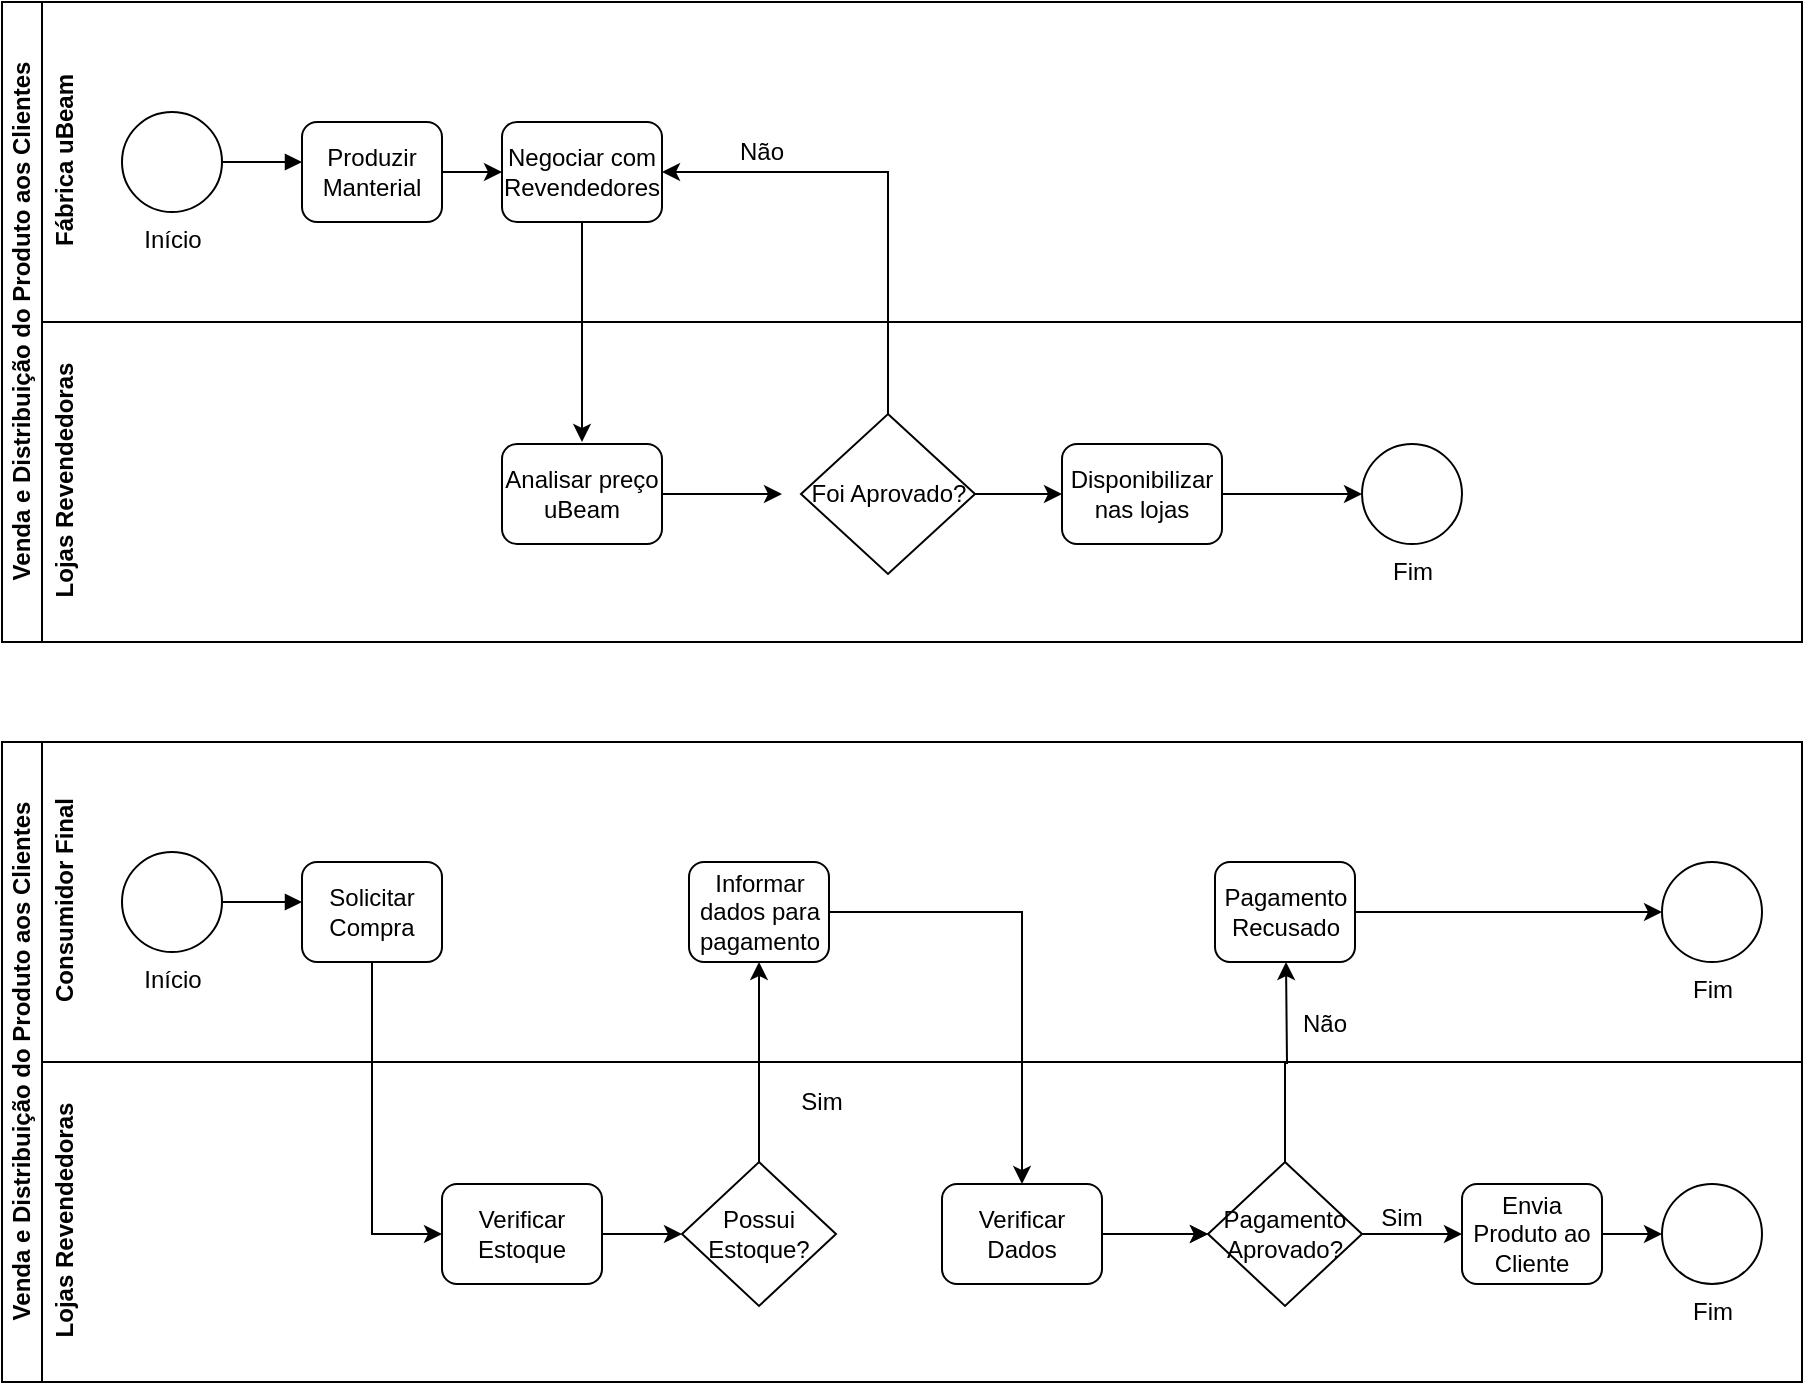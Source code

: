 <mxfile version="10.8.0" type="github"><diagram id="egW5cquMV6hDBiPv7eP9" name="Page-1"><mxGraphModel dx="754" dy="708" grid="1" gridSize="10" guides="1" tooltips="1" connect="1" arrows="1" fold="1" page="1" pageScale="1" pageWidth="827" pageHeight="1169" math="0" shadow="0"><root><mxCell id="0"/><mxCell id="1" parent="0"/><mxCell id="uTv0AWesnZ6avXB8Ryf4-2" value="&lt;span&gt;Venda e Distribuição do Produto aos Clientes&lt;/span&gt;" style="swimlane;html=1;horizontal=0;startSize=20;" parent="1" vertex="1"><mxGeometry x="20" y="20" width="900" height="320" as="geometry"/></mxCell><mxCell id="uTv0AWesnZ6avXB8Ryf4-5" value="Lojas Revendedoras" style="swimlane;html=1;horizontal=0;swimlaneLine=0;" parent="uTv0AWesnZ6avXB8Ryf4-2" vertex="1"><mxGeometry x="20" y="160" width="880" height="160" as="geometry"/></mxCell><mxCell id="uTv0AWesnZ6avXB8Ryf4-15" value="Analisar preço uBeam" style="shape=ext;rounded=1;html=1;whiteSpace=wrap;" parent="uTv0AWesnZ6avXB8Ryf4-5" vertex="1"><mxGeometry x="230" y="61" width="80" height="50" as="geometry"/></mxCell><mxCell id="uTv0AWesnZ6avXB8Ryf4-24" style="edgeStyle=orthogonalEdgeStyle;rounded=0;orthogonalLoop=1;jettySize=auto;html=1;exitX=1;exitY=0.5;exitDx=0;exitDy=0;entryX=0;entryY=0.5;entryDx=0;entryDy=0;" parent="uTv0AWesnZ6avXB8Ryf4-5" source="uTv0AWesnZ6avXB8Ryf4-17" target="uTv0AWesnZ6avXB8Ryf4-23" edge="1"><mxGeometry relative="1" as="geometry"/></mxCell><mxCell id="uTv0AWesnZ6avXB8Ryf4-17" value="Foi Aprovado?" style="rhombus;whiteSpace=wrap;html=1;" parent="uTv0AWesnZ6avXB8Ryf4-5" vertex="1"><mxGeometry x="379.5" y="46" width="87" height="80" as="geometry"/></mxCell><mxCell id="uTv0AWesnZ6avXB8Ryf4-27" style="edgeStyle=orthogonalEdgeStyle;rounded=0;orthogonalLoop=1;jettySize=auto;html=1;exitX=1;exitY=0.5;exitDx=0;exitDy=0;entryX=0;entryY=0.5;entryDx=0;entryDy=0;" parent="uTv0AWesnZ6avXB8Ryf4-5" source="uTv0AWesnZ6avXB8Ryf4-23" target="uTv0AWesnZ6avXB8Ryf4-26" edge="1"><mxGeometry relative="1" as="geometry"/></mxCell><mxCell id="uTv0AWesnZ6avXB8Ryf4-23" value="Disponibilizar nas lojas" style="shape=ext;rounded=1;html=1;whiteSpace=wrap;" parent="uTv0AWesnZ6avXB8Ryf4-5" vertex="1"><mxGeometry x="510" y="61" width="80" height="50" as="geometry"/></mxCell><mxCell id="uTv0AWesnZ6avXB8Ryf4-26" value="Fim" style="shape=mxgraph.bpmn.shape;html=1;verticalLabelPosition=bottom;labelBackgroundColor=#ffffff;verticalAlign=top;align=center;perimeter=ellipsePerimeter;outlineConnect=0;outline=standard;symbol=general;" parent="uTv0AWesnZ6avXB8Ryf4-5" vertex="1"><mxGeometry x="660" y="61" width="50" height="50" as="geometry"/></mxCell><mxCell id="uTv0AWesnZ6avXB8Ryf4-4" value="Fábrica uBeam" style="swimlane;html=1;horizontal=0;swimlaneLine=0;" parent="uTv0AWesnZ6avXB8Ryf4-2" vertex="1"><mxGeometry x="20" width="880" height="160" as="geometry"/></mxCell><mxCell id="uTv0AWesnZ6avXB8Ryf4-7" value="Início" style="shape=mxgraph.bpmn.shape;html=1;verticalLabelPosition=bottom;labelBackgroundColor=#ffffff;verticalAlign=top;align=center;perimeter=ellipsePerimeter;outlineConnect=0;outline=standard;symbol=general;" parent="uTv0AWesnZ6avXB8Ryf4-4" vertex="1"><mxGeometry x="40" y="55" width="50" height="50" as="geometry"/></mxCell><mxCell id="uTv0AWesnZ6avXB8Ryf4-8" value="" style="endArrow=block;endFill=1;endSize=6;html=1;" parent="uTv0AWesnZ6avXB8Ryf4-4" edge="1"><mxGeometry width="100" relative="1" as="geometry"><mxPoint x="90" y="80" as="sourcePoint"/><mxPoint x="130" y="80" as="targetPoint"/></mxGeometry></mxCell><mxCell id="uTv0AWesnZ6avXB8Ryf4-12" style="edgeStyle=orthogonalEdgeStyle;rounded=0;orthogonalLoop=1;jettySize=auto;html=1;exitX=1;exitY=0.5;exitDx=0;exitDy=0;entryX=0;entryY=0.5;entryDx=0;entryDy=0;" parent="uTv0AWesnZ6avXB8Ryf4-4" source="uTv0AWesnZ6avXB8Ryf4-9" target="uTv0AWesnZ6avXB8Ryf4-11" edge="1"><mxGeometry relative="1" as="geometry"/></mxCell><mxCell id="uTv0AWesnZ6avXB8Ryf4-9" value="Produzir Manterial" style="shape=ext;rounded=1;html=1;whiteSpace=wrap;" parent="uTv0AWesnZ6avXB8Ryf4-4" vertex="1"><mxGeometry x="130" y="60" width="70" height="50" as="geometry"/></mxCell><mxCell id="uTv0AWesnZ6avXB8Ryf4-11" value="Negociar com Revendedores" style="shape=ext;rounded=1;html=1;whiteSpace=wrap;" parent="uTv0AWesnZ6avXB8Ryf4-4" vertex="1"><mxGeometry x="230" y="60" width="80" height="50" as="geometry"/></mxCell><mxCell id="uTv0AWesnZ6avXB8Ryf4-20" value="Não" style="text;html=1;strokeColor=none;fillColor=none;align=center;verticalAlign=middle;whiteSpace=wrap;rounded=0;" parent="uTv0AWesnZ6avXB8Ryf4-4" vertex="1"><mxGeometry x="339.5" y="65" width="40" height="20" as="geometry"/></mxCell><mxCell id="uTv0AWesnZ6avXB8Ryf4-21" style="edgeStyle=orthogonalEdgeStyle;rounded=0;orthogonalLoop=1;jettySize=auto;html=1;exitX=0.5;exitY=0;exitDx=0;exitDy=0;entryX=1;entryY=0.5;entryDx=0;entryDy=0;" parent="uTv0AWesnZ6avXB8Ryf4-2" source="uTv0AWesnZ6avXB8Ryf4-17" target="uTv0AWesnZ6avXB8Ryf4-11" edge="1"><mxGeometry relative="1" as="geometry"/></mxCell><mxCell id="uTv0AWesnZ6avXB8Ryf4-14" style="edgeStyle=orthogonalEdgeStyle;rounded=0;orthogonalLoop=1;jettySize=auto;html=1;exitX=0.5;exitY=1;exitDx=0;exitDy=0;" parent="1" source="uTv0AWesnZ6avXB8Ryf4-11" edge="1"><mxGeometry relative="1" as="geometry"><mxPoint x="310" y="240" as="targetPoint"/></mxGeometry></mxCell><mxCell id="uTv0AWesnZ6avXB8Ryf4-18" style="edgeStyle=orthogonalEdgeStyle;rounded=0;orthogonalLoop=1;jettySize=auto;html=1;exitX=1;exitY=0.5;exitDx=0;exitDy=0;" parent="1" source="uTv0AWesnZ6avXB8Ryf4-15" edge="1"><mxGeometry relative="1" as="geometry"><mxPoint x="410" y="266" as="targetPoint"/></mxGeometry></mxCell><mxCell id="IJnPVYwIL57IEpopGIpS-2" value="&lt;span&gt;Venda e Distribuição do Produto aos Clientes&lt;/span&gt;" style="swimlane;html=1;horizontal=0;startSize=20;" parent="1" vertex="1"><mxGeometry x="20" y="390" width="900" height="320" as="geometry"/></mxCell><mxCell id="IJnPVYwIL57IEpopGIpS-3" value="Lojas Revendedoras" style="swimlane;html=1;horizontal=0;swimlaneLine=0;startSize=23;" parent="IJnPVYwIL57IEpopGIpS-2" vertex="1"><mxGeometry x="20" y="160" width="880" height="160" as="geometry"/></mxCell><mxCell id="IJnPVYwIL57IEpopGIpS-4" value="Verificar Estoque" style="shape=ext;rounded=1;html=1;whiteSpace=wrap;" parent="IJnPVYwIL57IEpopGIpS-3" vertex="1"><mxGeometry x="200" y="61" width="80" height="50" as="geometry"/></mxCell><mxCell id="IJnPVYwIL57IEpopGIpS-6" value="Possui Estoque?" style="rhombus;whiteSpace=wrap;html=1;" parent="IJnPVYwIL57IEpopGIpS-3" vertex="1"><mxGeometry x="320" y="50" width="77" height="72" as="geometry"/></mxCell><mxCell id="IJnPVYwIL57IEpopGIpS-28" style="edgeStyle=orthogonalEdgeStyle;rounded=0;orthogonalLoop=1;jettySize=auto;html=1;exitX=1;exitY=0.5;exitDx=0;exitDy=0;entryX=0;entryY=0.5;entryDx=0;entryDy=0;" parent="IJnPVYwIL57IEpopGIpS-3" source="IJnPVYwIL57IEpopGIpS-8" target="IJnPVYwIL57IEpopGIpS-27" edge="1"><mxGeometry relative="1" as="geometry"/></mxCell><mxCell id="IJnPVYwIL57IEpopGIpS-29" value="" style="edgeStyle=orthogonalEdgeStyle;rounded=0;orthogonalLoop=1;jettySize=auto;html=1;" parent="IJnPVYwIL57IEpopGIpS-3" source="IJnPVYwIL57IEpopGIpS-8" target="IJnPVYwIL57IEpopGIpS-27" edge="1"><mxGeometry relative="1" as="geometry"/></mxCell><mxCell id="IJnPVYwIL57IEpopGIpS-8" value="Verificar Dados&lt;br&gt;" style="shape=ext;rounded=1;html=1;whiteSpace=wrap;" parent="IJnPVYwIL57IEpopGIpS-3" vertex="1"><mxGeometry x="450" y="61" width="80" height="50" as="geometry"/></mxCell><mxCell id="IJnPVYwIL57IEpopGIpS-9" value="Fim" style="shape=mxgraph.bpmn.shape;html=1;verticalLabelPosition=bottom;labelBackgroundColor=#ffffff;verticalAlign=top;align=center;perimeter=ellipsePerimeter;outlineConnect=0;outline=standard;symbol=general;" parent="IJnPVYwIL57IEpopGIpS-3" vertex="1"><mxGeometry x="810" y="61" width="50" height="50" as="geometry"/></mxCell><mxCell id="IJnPVYwIL57IEpopGIpS-31" style="edgeStyle=orthogonalEdgeStyle;rounded=0;orthogonalLoop=1;jettySize=auto;html=1;exitX=1;exitY=0.5;exitDx=0;exitDy=0;" parent="IJnPVYwIL57IEpopGIpS-3" source="IJnPVYwIL57IEpopGIpS-27" edge="1"><mxGeometry relative="1" as="geometry"><mxPoint x="710" y="86" as="targetPoint"/></mxGeometry></mxCell><mxCell id="IJnPVYwIL57IEpopGIpS-27" value="Pagamento Aprovado?" style="rhombus;whiteSpace=wrap;html=1;" parent="IJnPVYwIL57IEpopGIpS-3" vertex="1"><mxGeometry x="583" y="50" width="77" height="72" as="geometry"/></mxCell><mxCell id="IJnPVYwIL57IEpopGIpS-30" value="Sim" style="text;html=1;strokeColor=none;fillColor=none;align=center;verticalAlign=middle;whiteSpace=wrap;rounded=0;" parent="IJnPVYwIL57IEpopGIpS-3" vertex="1"><mxGeometry x="660" y="66" width="40" height="24" as="geometry"/></mxCell><mxCell id="IJnPVYwIL57IEpopGIpS-51" style="edgeStyle=orthogonalEdgeStyle;rounded=0;orthogonalLoop=1;jettySize=auto;html=1;exitX=1;exitY=0.5;exitDx=0;exitDy=0;" parent="IJnPVYwIL57IEpopGIpS-3" source="IJnPVYwIL57IEpopGIpS-50" target="IJnPVYwIL57IEpopGIpS-9" edge="1"><mxGeometry relative="1" as="geometry"/></mxCell><mxCell id="IJnPVYwIL57IEpopGIpS-50" value="Envia Produto ao Cliente" style="shape=ext;rounded=1;html=1;whiteSpace=wrap;" parent="IJnPVYwIL57IEpopGIpS-3" vertex="1"><mxGeometry x="710" y="61" width="70" height="50" as="geometry"/></mxCell><mxCell id="IJnPVYwIL57IEpopGIpS-16" value="Sim" style="text;html=1;strokeColor=none;fillColor=none;align=center;verticalAlign=middle;whiteSpace=wrap;rounded=0;" parent="IJnPVYwIL57IEpopGIpS-3" vertex="1"><mxGeometry x="370" y="10" width="40" height="20" as="geometry"/></mxCell><mxCell id="IJnPVYwIL57IEpopGIpS-10" value="Consumidor Final" style="swimlane;html=1;horizontal=0;swimlaneLine=0;" parent="IJnPVYwIL57IEpopGIpS-2" vertex="1"><mxGeometry x="20" width="880" height="160" as="geometry"/></mxCell><mxCell id="IJnPVYwIL57IEpopGIpS-11" value="Início" style="shape=mxgraph.bpmn.shape;html=1;verticalLabelPosition=bottom;labelBackgroundColor=#ffffff;verticalAlign=top;align=center;perimeter=ellipsePerimeter;outlineConnect=0;outline=standard;symbol=general;" parent="IJnPVYwIL57IEpopGIpS-10" vertex="1"><mxGeometry x="40" y="55" width="50" height="50" as="geometry"/></mxCell><mxCell id="IJnPVYwIL57IEpopGIpS-12" value="" style="endArrow=block;endFill=1;endSize=6;html=1;" parent="IJnPVYwIL57IEpopGIpS-10" edge="1"><mxGeometry width="100" relative="1" as="geometry"><mxPoint x="90" y="80" as="sourcePoint"/><mxPoint x="130" y="80" as="targetPoint"/></mxGeometry></mxCell><mxCell id="IJnPVYwIL57IEpopGIpS-14" value="Solicitar Compra" style="shape=ext;rounded=1;html=1;whiteSpace=wrap;" parent="IJnPVYwIL57IEpopGIpS-10" vertex="1"><mxGeometry x="130" y="60" width="70" height="50" as="geometry"/></mxCell><mxCell id="IJnPVYwIL57IEpopGIpS-23" value="Informar dados para pagamento" style="shape=ext;rounded=1;html=1;whiteSpace=wrap;" parent="IJnPVYwIL57IEpopGIpS-10" vertex="1"><mxGeometry x="323.5" y="60" width="70" height="50" as="geometry"/></mxCell><mxCell id="IJnPVYwIL57IEpopGIpS-37" style="edgeStyle=orthogonalEdgeStyle;rounded=0;orthogonalLoop=1;jettySize=auto;html=1;exitX=1;exitY=0.5;exitDx=0;exitDy=0;entryX=0;entryY=0.5;entryDx=0;entryDy=0;" parent="IJnPVYwIL57IEpopGIpS-10" source="IJnPVYwIL57IEpopGIpS-35" target="IJnPVYwIL57IEpopGIpS-36" edge="1"><mxGeometry relative="1" as="geometry"/></mxCell><mxCell id="IJnPVYwIL57IEpopGIpS-35" value="Pagamento Recusado" style="shape=ext;rounded=1;html=1;whiteSpace=wrap;" parent="IJnPVYwIL57IEpopGIpS-10" vertex="1"><mxGeometry x="586.5" y="60" width="70" height="50" as="geometry"/></mxCell><mxCell id="IJnPVYwIL57IEpopGIpS-36" value="Fim" style="shape=mxgraph.bpmn.shape;html=1;verticalLabelPosition=bottom;labelBackgroundColor=#ffffff;verticalAlign=top;align=center;perimeter=ellipsePerimeter;outlineConnect=0;outline=standard;symbol=general;" parent="IJnPVYwIL57IEpopGIpS-10" vertex="1"><mxGeometry x="810" y="60" width="50" height="50" as="geometry"/></mxCell><mxCell id="IJnPVYwIL57IEpopGIpS-21" style="edgeStyle=orthogonalEdgeStyle;rounded=0;orthogonalLoop=1;jettySize=auto;html=1;exitX=0.5;exitY=1;exitDx=0;exitDy=0;entryX=0;entryY=0.5;entryDx=0;entryDy=0;" parent="IJnPVYwIL57IEpopGIpS-2" source="IJnPVYwIL57IEpopGIpS-14" target="IJnPVYwIL57IEpopGIpS-4" edge="1"><mxGeometry relative="1" as="geometry"/></mxCell><mxCell id="IJnPVYwIL57IEpopGIpS-32" style="edgeStyle=orthogonalEdgeStyle;rounded=0;orthogonalLoop=1;jettySize=auto;html=1;exitX=0.5;exitY=0;exitDx=0;exitDy=0;entryX=0.5;entryY=1;entryDx=0;entryDy=0;" parent="IJnPVYwIL57IEpopGIpS-2" source="IJnPVYwIL57IEpopGIpS-6" target="IJnPVYwIL57IEpopGIpS-23" edge="1"><mxGeometry relative="1" as="geometry"/></mxCell><mxCell id="IJnPVYwIL57IEpopGIpS-33" style="edgeStyle=orthogonalEdgeStyle;rounded=0;orthogonalLoop=1;jettySize=auto;html=1;exitX=1;exitY=0.5;exitDx=0;exitDy=0;entryX=0.5;entryY=0;entryDx=0;entryDy=0;" parent="IJnPVYwIL57IEpopGIpS-2" source="IJnPVYwIL57IEpopGIpS-23" target="IJnPVYwIL57IEpopGIpS-8" edge="1"><mxGeometry relative="1" as="geometry"/></mxCell><mxCell id="IJnPVYwIL57IEpopGIpS-19" style="edgeStyle=orthogonalEdgeStyle;rounded=0;orthogonalLoop=1;jettySize=auto;html=1;exitX=1;exitY=0.5;exitDx=0;exitDy=0;" parent="1" source="IJnPVYwIL57IEpopGIpS-4" edge="1"><mxGeometry relative="1" as="geometry"><mxPoint x="360" y="636" as="targetPoint"/></mxGeometry></mxCell><mxCell id="IJnPVYwIL57IEpopGIpS-34" style="edgeStyle=orthogonalEdgeStyle;rounded=0;orthogonalLoop=1;jettySize=auto;html=1;exitX=0.5;exitY=0;exitDx=0;exitDy=0;" parent="1" source="IJnPVYwIL57IEpopGIpS-27" edge="1"><mxGeometry relative="1" as="geometry"><mxPoint x="662" y="500" as="targetPoint"/></mxGeometry></mxCell><mxCell id="hKVBXh06Hga52uIDIgYd-1" value="Não" style="text;html=1;resizable=0;points=[];align=center;verticalAlign=middle;labelBackgroundColor=#ffffff;" parent="IJnPVYwIL57IEpopGIpS-34" vertex="1" connectable="0"><mxGeometry x="0.24" y="2" relative="1" as="geometry"><mxPoint x="20" y="-8" as="offset"/></mxGeometry></mxCell></root></mxGraphModel></diagram></mxfile>